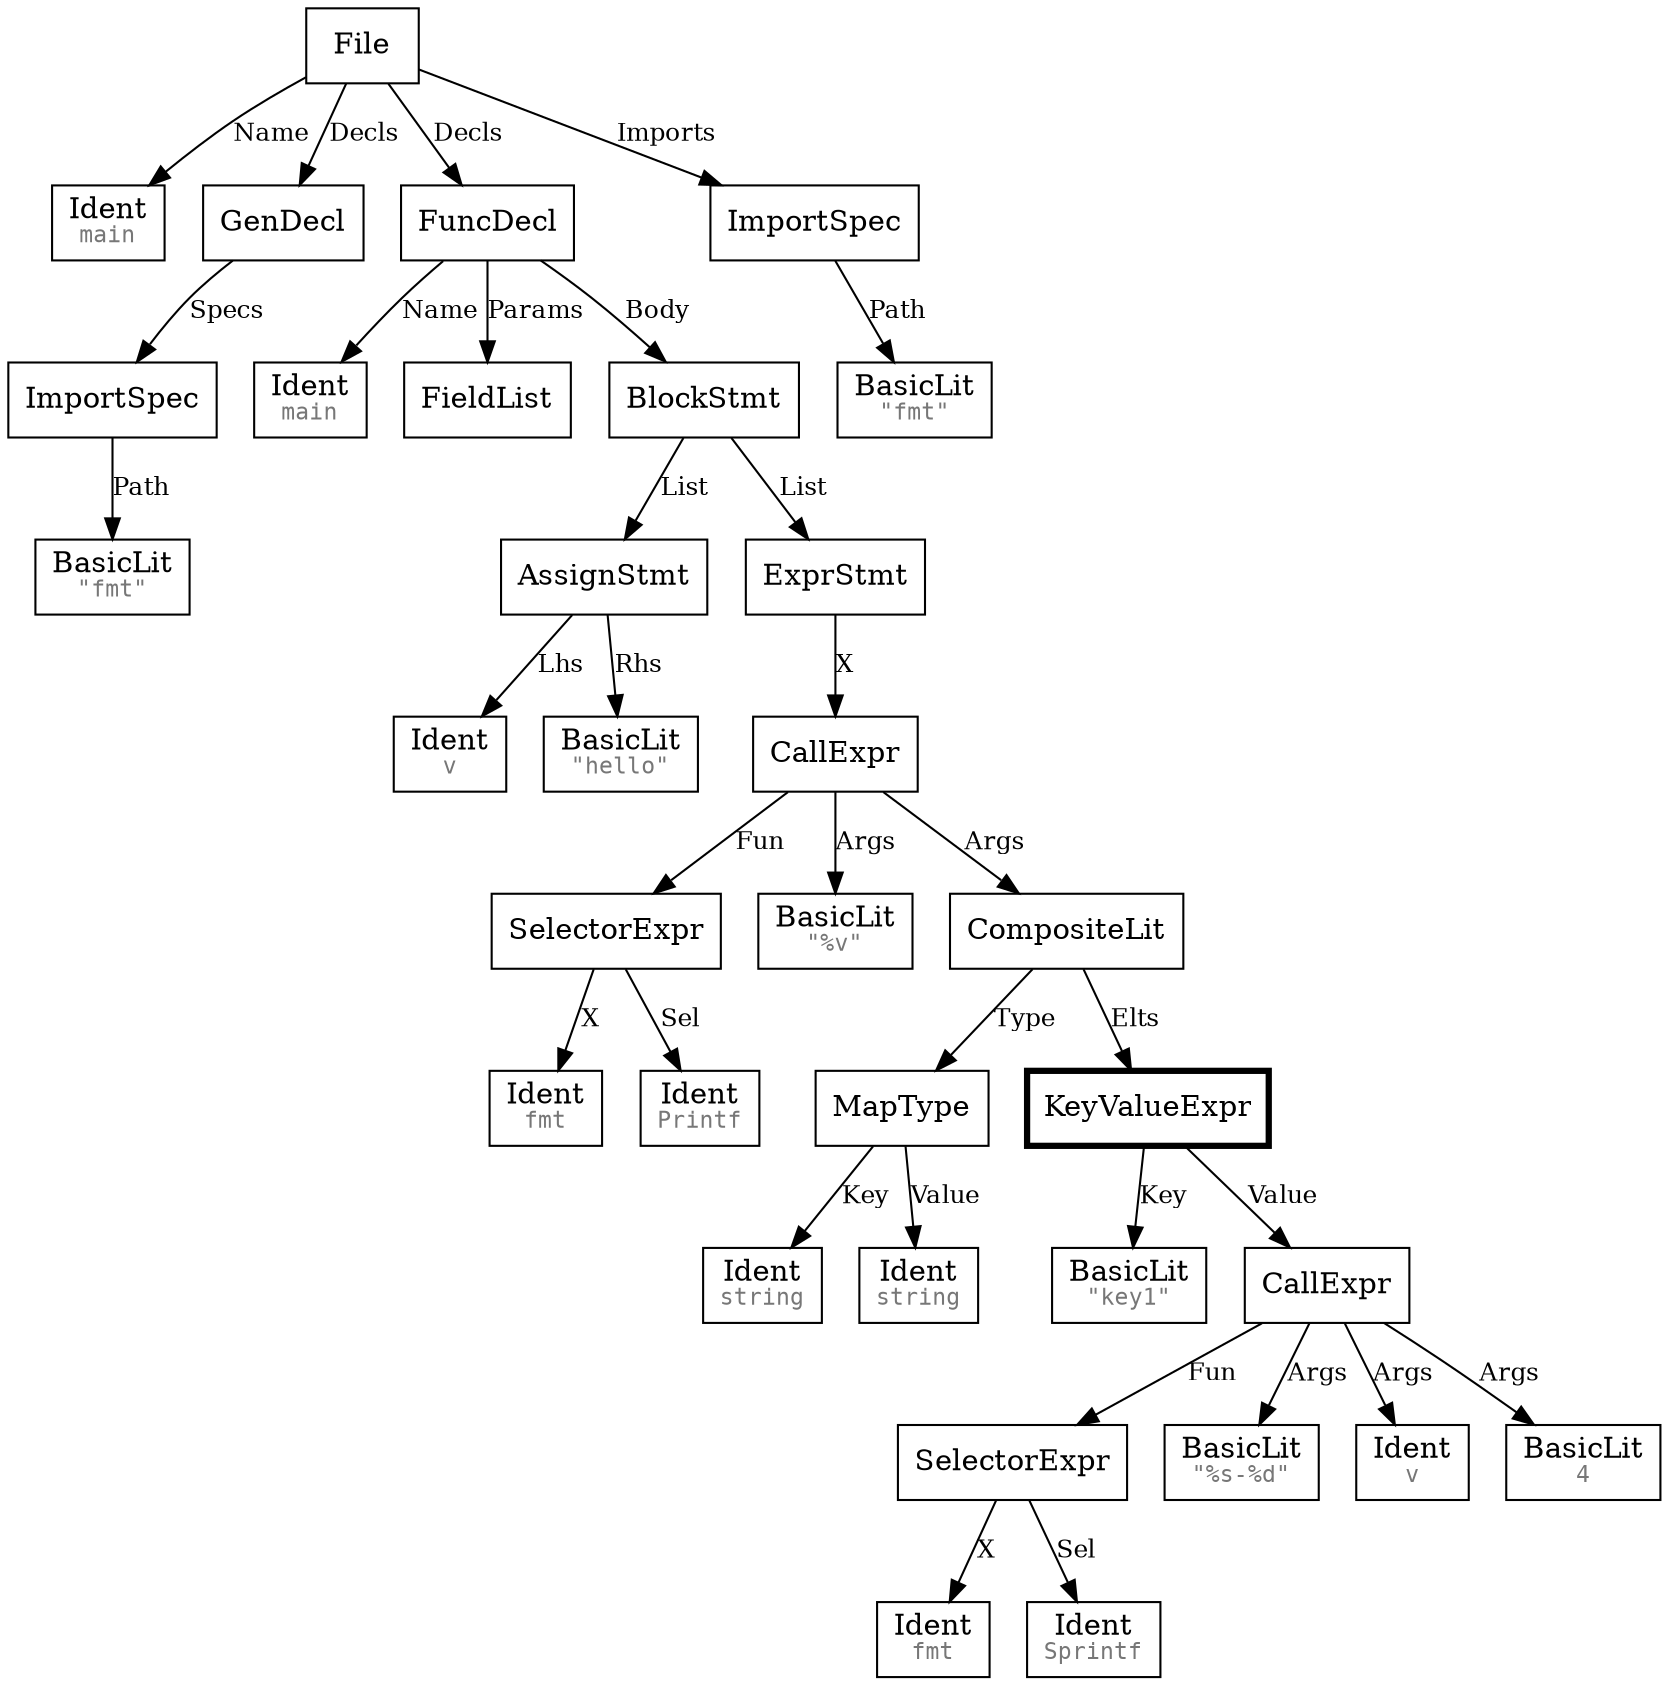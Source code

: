 digraph {
	File_0_0[label=<File>,shape="box"]
	File_0_0->Ident_1_0[label="Name",fontsize=12.0]
	File_0_0->GenDecl_1_1[label="Decls",fontsize=12.0]
	File_0_0->FuncDecl_1_2[label="Decls",fontsize=12.0]
	File_0_0->ImportSpec_1_3[label="Imports",fontsize=12.0]
	Ident_1_0[label=<Ident<br/><font point-size="11.0" face="courier" color="#777777">main</font>>,shape="box"]
	GenDecl_1_1[label=<GenDecl>,shape="box"]
	GenDecl_1_1->ImportSpec_2_0[label="Specs",fontsize=12.0]
	FuncDecl_1_2[label=<FuncDecl>,shape="box"]
	FuncDecl_1_2->Ident_2_1[label="Name",fontsize=12.0]
	FuncDecl_1_2->FieldList_2_2[label="Params",fontsize=12.0]
	FuncDecl_1_2->BlockStmt_2_3[label="Body",fontsize=12.0]
	ImportSpec_1_3[label=<ImportSpec>,shape="box"]
	ImportSpec_1_3->BasicLit_2_4[label="Path",fontsize=12.0]
	ImportSpec_2_0[label=<ImportSpec>,shape="box"]
	ImportSpec_2_0->BasicLit_3_0[label="Path",fontsize=12.0]
	Ident_2_1[label=<Ident<br/><font point-size="11.0" face="courier" color="#777777">main</font>>,shape="box"]
	FieldList_2_2[label=<FieldList>,shape="box"]
	BlockStmt_2_3[label=<BlockStmt>,shape="box"]
	BlockStmt_2_3->AssignStmt_3_1[label="List",fontsize=12.0]
	BlockStmt_2_3->ExprStmt_3_2[label="List",fontsize=12.0]
	BasicLit_2_4[label=<BasicLit<br/><font point-size="11.0" face="courier" color="#777777">&#34;fmt&#34;</font>>,shape="box"]
	BasicLit_3_0[label=<BasicLit<br/><font point-size="11.0" face="courier" color="#777777">&#34;fmt&#34;</font>>,shape="box"]
	AssignStmt_3_1[label=<AssignStmt>,shape="box"]
	AssignStmt_3_1->Ident_4_0[label="Lhs",fontsize=12.0]
	AssignStmt_3_1->BasicLit_4_1[label="Rhs",fontsize=12.0]
	ExprStmt_3_2[label=<ExprStmt>,shape="box"]
	ExprStmt_3_2->CallExpr_4_2[label="X",fontsize=12.0]
	Ident_4_0[label=<Ident<br/><font point-size="11.0" face="courier" color="#777777">v</font>>,shape="box"]
	BasicLit_4_1[label=<BasicLit<br/><font point-size="11.0" face="courier" color="#777777">&#34;hello&#34;</font>>,shape="box"]
	CallExpr_4_2[label=<CallExpr>,shape="box"]
	CallExpr_4_2->SelectorExpr_5_0[label="Fun",fontsize=12.0]
	CallExpr_4_2->BasicLit_5_1[label="Args",fontsize=12.0]
	CallExpr_4_2->CompositeLit_5_2[label="Args",fontsize=12.0]
	SelectorExpr_5_0[label=<SelectorExpr>,shape="box"]
	SelectorExpr_5_0->Ident_6_0[label="X",fontsize=12.0]
	SelectorExpr_5_0->Ident_6_1[label="Sel",fontsize=12.0]
	BasicLit_5_1[label=<BasicLit<br/><font point-size="11.0" face="courier" color="#777777">&#34;%v&#34;</font>>,shape="box"]
	CompositeLit_5_2[label=<CompositeLit>,shape="box"]
	CompositeLit_5_2->MapType_6_2[label="Type",fontsize=12.0]
	CompositeLit_5_2->KeyValueExpr_6_3[label="Elts",fontsize=12.0]
	Ident_6_0[label=<Ident<br/><font point-size="11.0" face="courier" color="#777777">fmt</font>>,shape="box"]
	Ident_6_1[label=<Ident<br/><font point-size="11.0" face="courier" color="#777777">Printf</font>>,shape="box"]
	MapType_6_2[label=<MapType>,shape="box"]
	MapType_6_2->Ident_7_0[label="Key",fontsize=12.0]
	MapType_6_2->Ident_7_1[label="Value",fontsize=12.0]
	KeyValueExpr_6_3[label=<KeyValueExpr>,shape="box",penwidth=3.0]
	KeyValueExpr_6_3->BasicLit_7_2[label="Key",fontsize=12.0]
	KeyValueExpr_6_3->CallExpr_7_3[label="Value",fontsize=12.0]
	Ident_7_0[label=<Ident<br/><font point-size="11.0" face="courier" color="#777777">string</font>>,shape="box"]
	Ident_7_1[label=<Ident<br/><font point-size="11.0" face="courier" color="#777777">string</font>>,shape="box"]
	BasicLit_7_2[label=<BasicLit<br/><font point-size="11.0" face="courier" color="#777777">&#34;key1&#34;</font>>,shape="box"]
	CallExpr_7_3[label=<CallExpr>,shape="box"]
	CallExpr_7_3->SelectorExpr_8_0[label="Fun",fontsize=12.0]
	CallExpr_7_3->BasicLit_8_1[label="Args",fontsize=12.0]
	CallExpr_7_3->Ident_8_2[label="Args",fontsize=12.0]
	CallExpr_7_3->BasicLit_8_3[label="Args",fontsize=12.0]
	SelectorExpr_8_0[label=<SelectorExpr>,shape="box"]
	SelectorExpr_8_0->Ident_9_0[label="X",fontsize=12.0]
	SelectorExpr_8_0->Ident_9_1[label="Sel",fontsize=12.0]
	BasicLit_8_1[label=<BasicLit<br/><font point-size="11.0" face="courier" color="#777777">&#34;%s-%d&#34;</font>>,shape="box"]
	Ident_8_2[label=<Ident<br/><font point-size="11.0" face="courier" color="#777777">v</font>>,shape="box"]
	BasicLit_8_3[label=<BasicLit<br/><font point-size="11.0" face="courier" color="#777777">4</font>>,shape="box"]
	Ident_9_0[label=<Ident<br/><font point-size="11.0" face="courier" color="#777777">fmt</font>>,shape="box"]
	Ident_9_1[label=<Ident<br/><font point-size="11.0" face="courier" color="#777777">Sprintf</font>>,shape="box"]
}